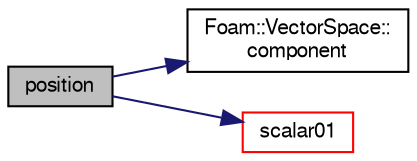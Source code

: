 digraph "position"
{
  bgcolor="transparent";
  edge [fontname="FreeSans",fontsize="10",labelfontname="FreeSans",labelfontsize="10"];
  node [fontname="FreeSans",fontsize="10",shape=record];
  rankdir="LR";
  Node434 [label="position",height=0.2,width=0.4,color="black", fillcolor="grey75", style="filled", fontcolor="black"];
  Node434 -> Node435 [color="midnightblue",fontsize="10",style="solid",fontname="FreeSans"];
  Node435 [label="Foam::VectorSpace::\lcomponent",height=0.2,width=0.4,color="black",URL="$a28490.html#a343ed8ae5f0843724c216301a2c96352"];
  Node434 -> Node436 [color="midnightblue",fontsize="10",style="solid",fontname="FreeSans"];
  Node436 [label="scalar01",height=0.2,width=0.4,color="red",URL="$a28138.html#a51dcadab67756a3100e1d050ae2994e0",tooltip="scalar [0..1] (so including 0,1) "];
}
